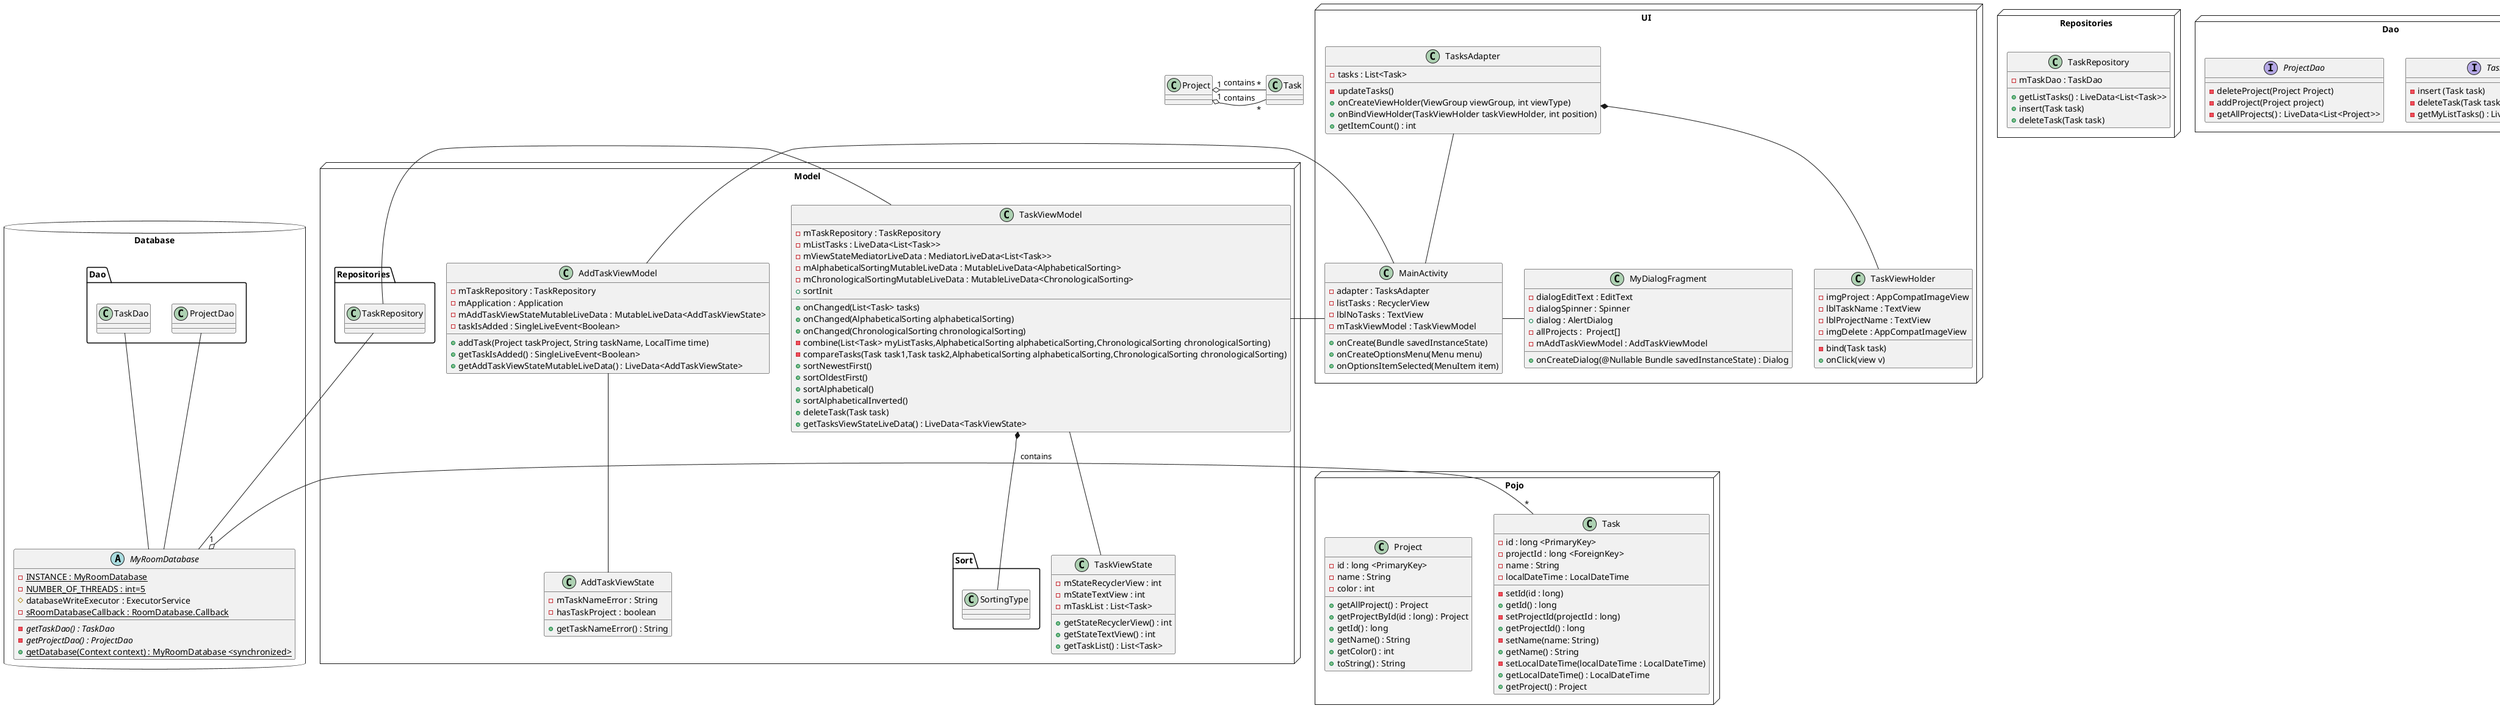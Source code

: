 @startuml
'https://plantuml.com/class-diagram


Project "1" o-"*" Task : contains



namespace Pojo{
Project "1" o- "*" Task : contains

}

namespace Database{
Dao.TaskDao -- MyRoomDatabase
Dao.ProjectDao -- MyRoomDatabase
MyRoomDatabase "1" o- "*" Pojo.Task : contains

}
namespace Model{
TaskViewModel - Repositories.TaskRepository
TaskViewModel *-- Sort.SortingType
AddTaskViewModel -- AddTaskViewState
TaskViewModel -- TaskViewState



}


namespace UI {
TasksAdapter *-- TaskViewHolder
TasksAdapter -- MainActivity
MainActivity - Model.AddTaskViewModel
MainActivity - Model.TaskViewModel
MainActivity - MyDialogFragment

}

namespace Repositories{
TaskRepository -- Database.MyRoomDatabase

}






package UI <<Node>>{
class MainActivity {
-adapter : TasksAdapter
-listTasks : RecyclerView
-lblNoTasks : TextView
-mTaskViewModel : TaskViewModel
+onCreate(Bundle savedInstanceState)
+onCreateOptionsMenu(Menu menu)
+onOptionsItemSelected(MenuItem item)
}

class MyDialogFragment{
-dialogEditText : EditText
-dialogSpinner : Spinner
+dialog : AlertDialog
-allProjects :  Project[]
-mAddTaskViewModel : AddTaskViewModel
+onCreateDialog(@Nullable Bundle savedInstanceState) : Dialog
}

class TasksAdapter {
-tasks : List<Task>
-updateTasks()
+onCreateViewHolder(ViewGroup viewGroup, int viewType)
+onBindViewHolder(TaskViewHolder taskViewHolder, int position)
+getItemCount() : int
}

class TaskViewHolder{
-imgProject : AppCompatImageView
-lblTaskName : TextView
-lblProjectName : TextView
-imgDelete : AppCompatImageView
-bind(Task task)
+onClick(view v)
}
}



package Model <<Node>>{
class TaskViewModel{
-mTaskRepository : TaskRepository
-mListTasks : LiveData<List<Task>>
-mViewStateMediatorLiveData : MediatorLiveData<List<Task>>
-mAlphabeticalSortingMutableLiveData : MutableLiveData<AlphabeticalSorting>
-mChronologicalSortingMutableLiveData : MutableLiveData<ChronologicalSorting>
+onChanged(List<Task> tasks)
+onChanged(AlphabeticalSorting alphabeticalSorting)
+onChanged(ChronologicalSorting chronologicalSorting)
-combine(List<Task> myListTasks,AlphabeticalSorting alphabeticalSorting,ChronologicalSorting chronologicalSorting)
-compareTasks(Task task1,Task task2,AlphabeticalSorting alphabeticalSorting,ChronologicalSorting chronologicalSorting)
+sortNewestFirst()
+sortOldestFirst()
+sortAlphabetical()
+sortAlphabeticalInverted()
+sortInit
+deleteTask(Task task)
+getTasksViewStateLiveData() : LiveData<TaskViewState>
}

class AddTaskViewModel{
-mTaskRepository : TaskRepository
-mApplication : Application
-mAddTaskViewStateMutableLiveData : MutableLiveData<AddTaskViewState>
-taskIsAdded : SingleLiveEvent<Boolean>
+addTask(Project taskProject, String taskName, LocalTime time)
+getTaskIsAdded() : SingleLiveEvent<Boolean>
+getAddTaskViewStateMutableLiveData() : LiveData<AddTaskViewState>
}

class TaskViewState{
-mStateRecyclerView : int
-mStateTextView : int
-mTaskList : List<Task>
+getStateRecyclerView() : int
+getStateTextView() : int
+getTaskList() : List<Task>
}

class AddTaskViewState {
-mTaskNameError : String
-hasTaskProject : boolean
+getTaskNameError() : String
}
}

package Repositories <<Node>>{
class TaskRepository{
-mTaskDao : TaskDao
+getListTasks() : LiveData<List<Task>>
+insert(Task task)
+deleteTask(Task task)
}
}

package Pojo <<Node>> {
class Task {
-id : long <PrimaryKey>
-projectId : long <ForeignKey>
-name : String
-localDateTime : LocalDateTime
-setId(id : long)
+getId() : long
-setProjectId(projectId : long)
+getProjectId() : long
-setName(name: String)
+getName() : String
-setLocalDateTime(localDateTime : LocalDateTime)
+getLocalDateTime() : LocalDateTime
+getProject() : Project
}


class Project {
-id : long <PrimaryKey>
-name : String
-color : int
+getAllProject() : Project
+getProjectById(id : long) : Project
+getId() : long
+getName() : String
+getColor() : int
+toString() : String
}
}


package Database <<Database>>{
abstract class MyRoomDatabase {
-{abstract} getTaskDao() : TaskDao
-{abstract} getProjectDao() : ProjectDao
-{static} INSTANCE : MyRoomDatabase
-{static} NUMBER_OF_THREADS : int=5
#databaseWriteExecutor : ExecutorService
-{static}sRoomDatabaseCallback : RoomDatabase.Callback
{static}+getDatabase(Context context) : MyRoomDatabase <synchronized>
}
}

package Dao <<Node>>{
interface TaskDao {
-insert (Task task)
-deleteTask(Task task)
-getMyListTasks() : LiveData<List<Task>>
}


interface ProjectDao {
-deleteProject(Project Project)
-addProject(Project project)
-getAllProjects() : LiveData<List<Project>>
}
}


package Sort <<Node>>{

enum SortingType {
ALPHABETICAL
ALPHABETICAL_INVERTED
RECENT_FIRST
OLD_FIRST
}



@enduml